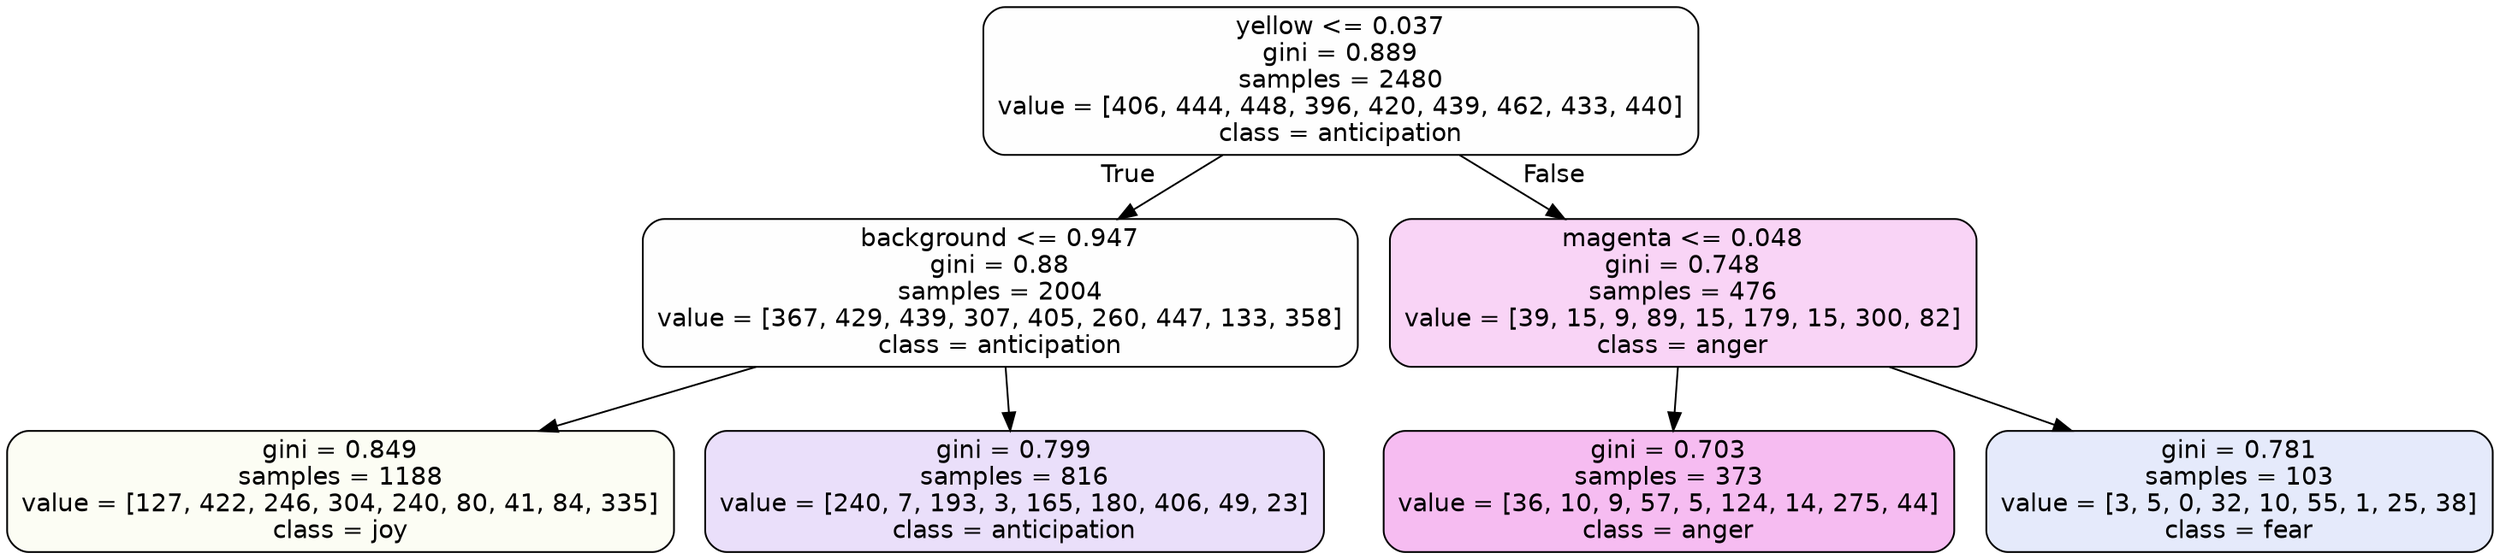 digraph Tree {
node [shape=box, style="filled, rounded", color="black", fontname=helvetica] ;
edge [fontname=helvetica] ;
0 [label="yellow <= 0.037\ngini = 0.889\nsamples = 2480\nvalue = [406, 444, 448, 396, 420, 439, 462, 433, 440]\nclass = anticipation", fillcolor="#8139e501"] ;
1 [label="background <= 0.947\ngini = 0.88\nsamples = 2004\nvalue = [367, 429, 439, 307, 405, 260, 447, 133, 358]\nclass = anticipation", fillcolor="#8139e501"] ;
0 -> 1 [labeldistance=2.5, labelangle=45, headlabel="True"] ;
2 [label="gini = 0.849\nsamples = 1188\nvalue = [127, 422, 246, 304, 240, 80, 41, 84, 335]\nclass = joy", fillcolor="#d7e5390e"] ;
1 -> 2 ;
3 [label="gini = 0.799\nsamples = 816\nvalue = [240, 7, 193, 3, 165, 180, 406, 49, 23]\nclass = anticipation", fillcolor="#8139e529"] ;
1 -> 3 ;
4 [label="magenta <= 0.048\ngini = 0.748\nsamples = 476\nvalue = [39, 15, 9, 89, 15, 179, 15, 300, 82]\nclass = anger", fillcolor="#e539d737"] ;
0 -> 4 [labeldistance=2.5, labelangle=-45, headlabel="False"] ;
5 [label="gini = 0.703\nsamples = 373\nvalue = [36, 10, 9, 57, 5, 124, 14, 275, 44]\nclass = anger", fillcolor="#e539d756"] ;
4 -> 5 ;
6 [label="gini = 0.781\nsamples = 103\nvalue = [3, 5, 0, 32, 10, 55, 1, 25, 38]\nclass = fear", fillcolor="#3964e521"] ;
4 -> 6 ;
}